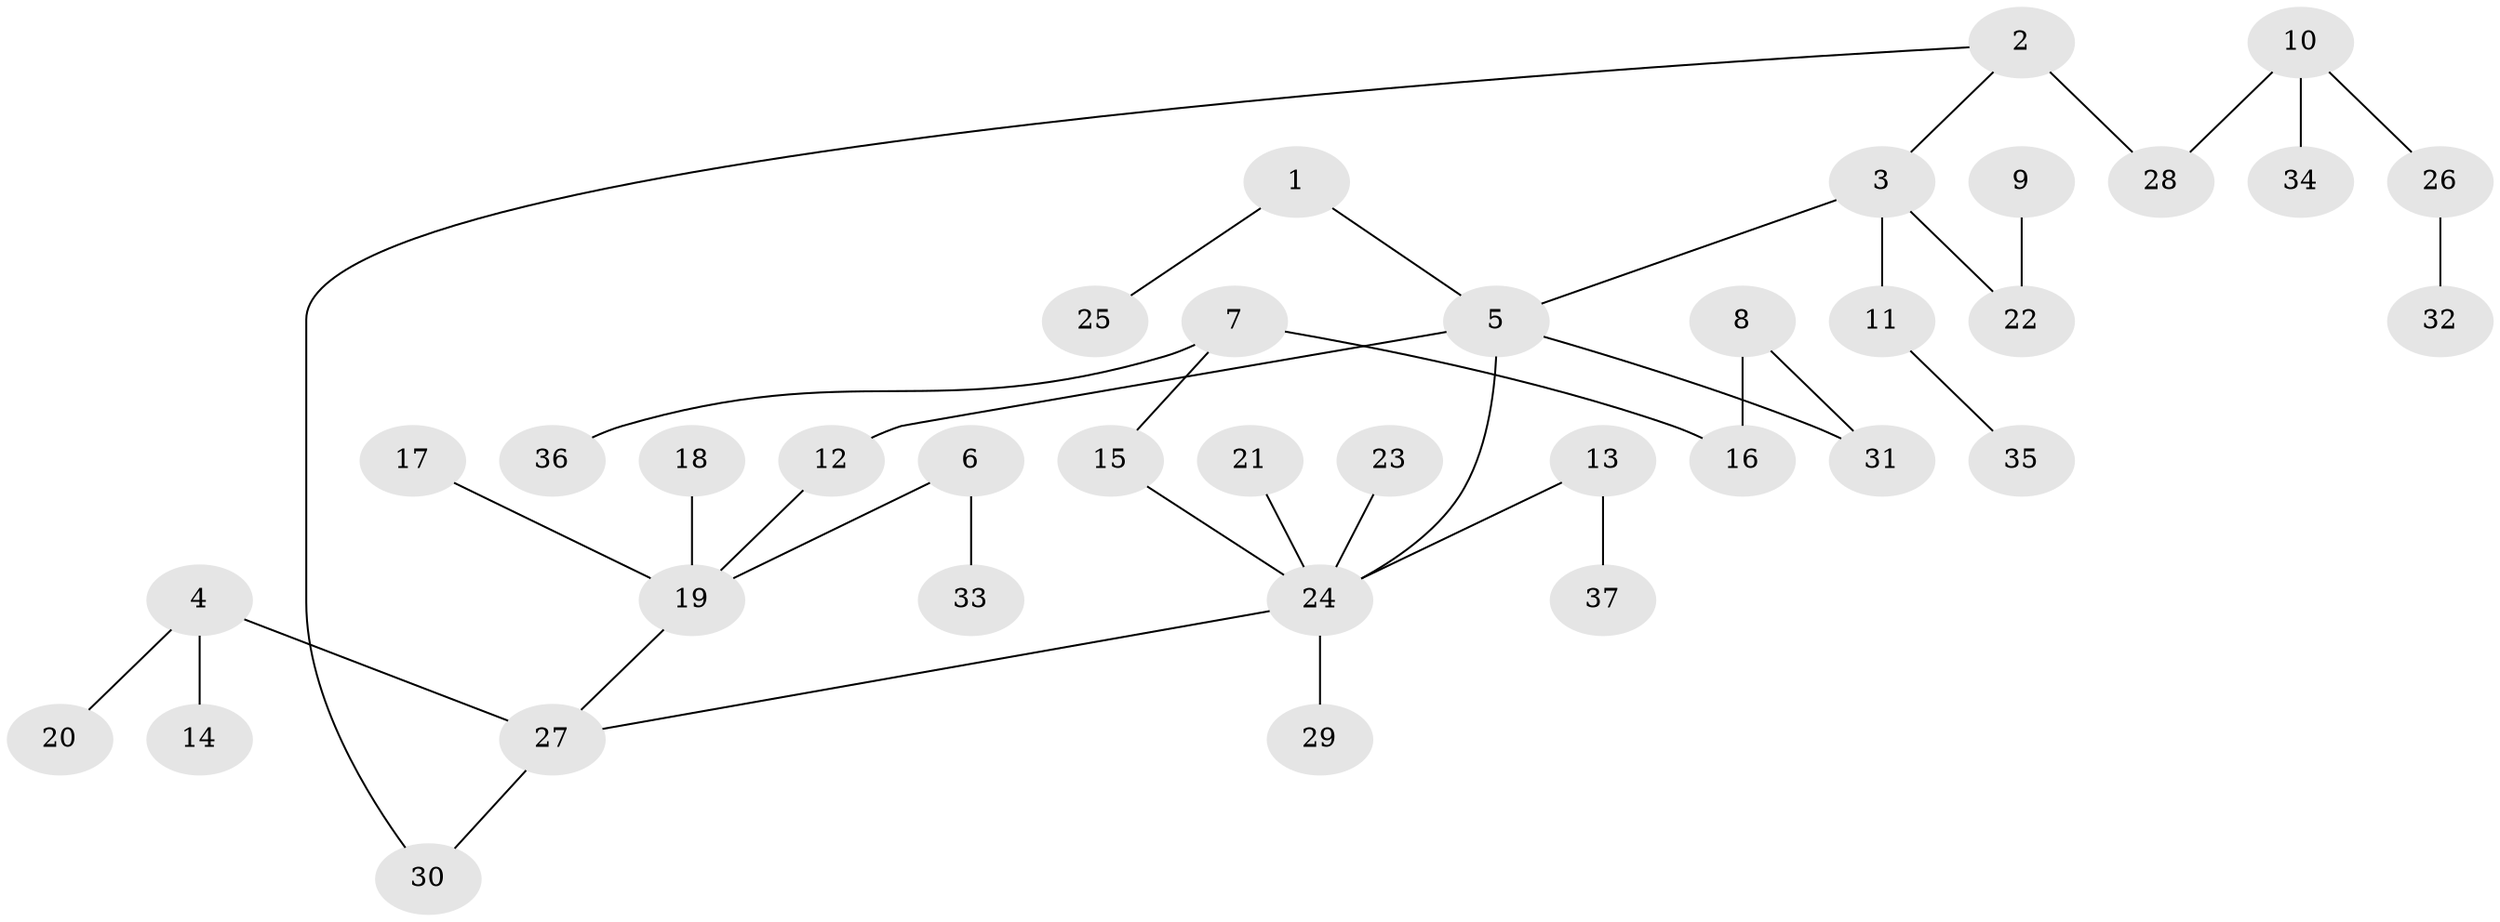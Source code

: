 // original degree distribution, {7: 0.0136986301369863, 4: 0.0684931506849315, 9: 0.0136986301369863, 6: 0.0273972602739726, 3: 0.1232876712328767, 1: 0.4520547945205479, 2: 0.3013698630136986}
// Generated by graph-tools (version 1.1) at 2025/01/03/09/25 03:01:08]
// undirected, 37 vertices, 39 edges
graph export_dot {
graph [start="1"]
  node [color=gray90,style=filled];
  1;
  2;
  3;
  4;
  5;
  6;
  7;
  8;
  9;
  10;
  11;
  12;
  13;
  14;
  15;
  16;
  17;
  18;
  19;
  20;
  21;
  22;
  23;
  24;
  25;
  26;
  27;
  28;
  29;
  30;
  31;
  32;
  33;
  34;
  35;
  36;
  37;
  1 -- 5 [weight=1.0];
  1 -- 25 [weight=1.0];
  2 -- 3 [weight=1.0];
  2 -- 28 [weight=2.0];
  2 -- 30 [weight=1.0];
  3 -- 5 [weight=1.0];
  3 -- 11 [weight=1.0];
  3 -- 22 [weight=1.0];
  4 -- 14 [weight=1.0];
  4 -- 20 [weight=1.0];
  4 -- 27 [weight=1.0];
  5 -- 12 [weight=1.0];
  5 -- 24 [weight=1.0];
  5 -- 31 [weight=1.0];
  6 -- 19 [weight=1.0];
  6 -- 33 [weight=1.0];
  7 -- 15 [weight=1.0];
  7 -- 16 [weight=1.0];
  7 -- 36 [weight=1.0];
  8 -- 16 [weight=1.0];
  8 -- 31 [weight=1.0];
  9 -- 22 [weight=1.0];
  10 -- 26 [weight=1.0];
  10 -- 28 [weight=1.0];
  10 -- 34 [weight=1.0];
  11 -- 35 [weight=1.0];
  12 -- 19 [weight=1.0];
  13 -- 24 [weight=1.0];
  13 -- 37 [weight=1.0];
  15 -- 24 [weight=1.0];
  17 -- 19 [weight=1.0];
  18 -- 19 [weight=1.0];
  19 -- 27 [weight=1.0];
  21 -- 24 [weight=1.0];
  23 -- 24 [weight=1.0];
  24 -- 27 [weight=1.0];
  24 -- 29 [weight=1.0];
  26 -- 32 [weight=1.0];
  27 -- 30 [weight=1.0];
}
